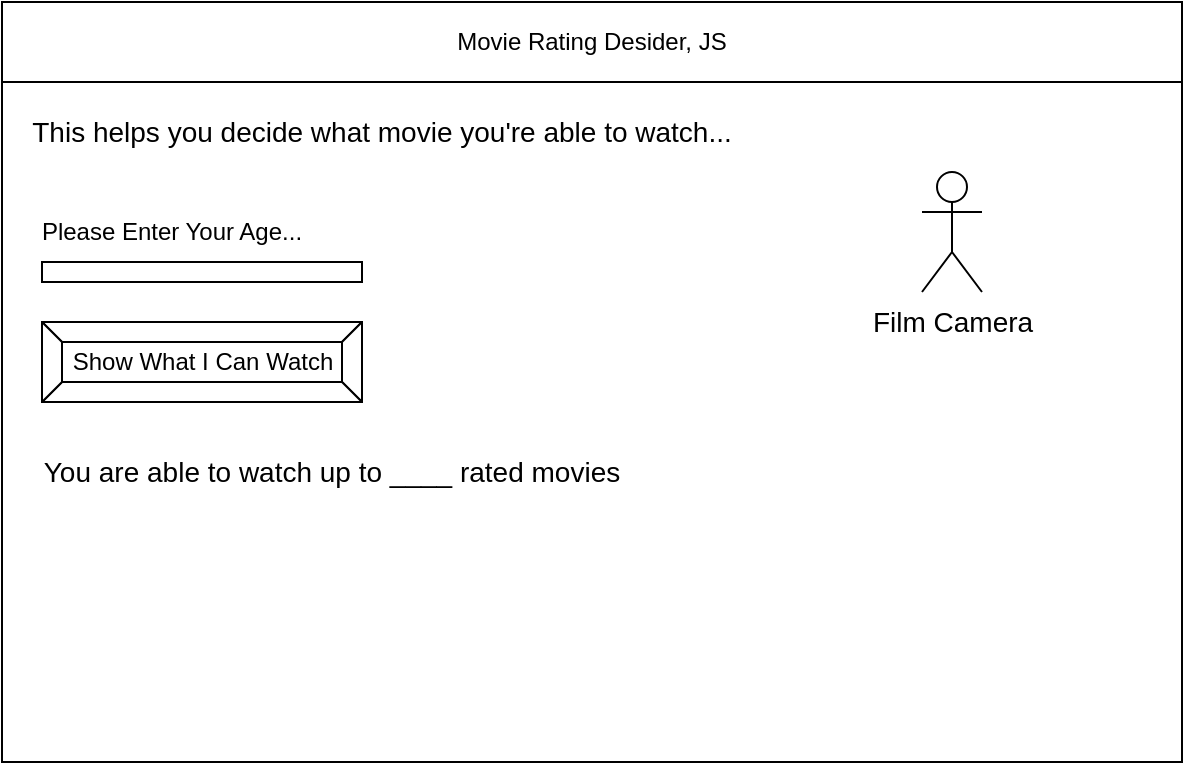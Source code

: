 <mxfile>
    <diagram id="pIaEtrtLPv3HG8r1JEND" name="Page-1">
        <mxGraphModel dx="630" dy="492" grid="1" gridSize="10" guides="1" tooltips="1" connect="1" arrows="1" fold="1" page="1" pageScale="1" pageWidth="850" pageHeight="1100" math="0" shadow="0">
            <root>
                <mxCell id="0"/>
                <mxCell id="1" parent="0"/>
                <mxCell id="2" value="" style="rounded=0;whiteSpace=wrap;html=1;" parent="1" vertex="1">
                    <mxGeometry x="80" y="80" width="590" height="380" as="geometry"/>
                </mxCell>
                <mxCell id="3" value="Movie Rating Desider, JS" style="rounded=0;whiteSpace=wrap;html=1;" parent="1" vertex="1">
                    <mxGeometry x="80" y="80" width="590" height="40" as="geometry"/>
                </mxCell>
                <mxCell id="6" value="Show What I Can Watch" style="labelPosition=center;verticalLabelPosition=middle;align=center;html=1;shape=mxgraph.basic.button;dx=10;" parent="1" vertex="1">
                    <mxGeometry x="100" y="240" width="160" height="40" as="geometry"/>
                </mxCell>
                <mxCell id="7" value="" style="rounded=0;whiteSpace=wrap;html=1;" vertex="1" parent="1">
                    <mxGeometry x="100" y="210" width="160" height="10" as="geometry"/>
                </mxCell>
                <mxCell id="8" value="Please Enter Your Age..." style="text;html=1;strokeColor=none;fillColor=none;align=center;verticalAlign=middle;whiteSpace=wrap;rounded=0;" vertex="1" parent="1">
                    <mxGeometry x="90" y="180" width="150" height="30" as="geometry"/>
                </mxCell>
                <mxCell id="9" value="&lt;font style=&quot;font-size: 14px&quot;&gt;This helps you decide what movie you're able to watch...&lt;/font&gt;" style="text;html=1;strokeColor=none;fillColor=none;align=center;verticalAlign=middle;whiteSpace=wrap;rounded=0;" vertex="1" parent="1">
                    <mxGeometry x="90" y="130" width="360" height="30" as="geometry"/>
                </mxCell>
                <mxCell id="12" value="Film Camera" style="shape=umlActor;verticalLabelPosition=bottom;verticalAlign=top;html=1;outlineConnect=0;fontSize=14;" vertex="1" parent="1">
                    <mxGeometry x="540" y="165" width="30" height="60" as="geometry"/>
                </mxCell>
                <mxCell id="16" value="You are able to watch up to ____ rated movies" style="text;html=1;strokeColor=none;fillColor=none;align=center;verticalAlign=middle;whiteSpace=wrap;rounded=0;fontSize=14;" vertex="1" parent="1">
                    <mxGeometry x="90" y="300" width="310" height="30" as="geometry"/>
                </mxCell>
            </root>
        </mxGraphModel>
    </diagram>
</mxfile>